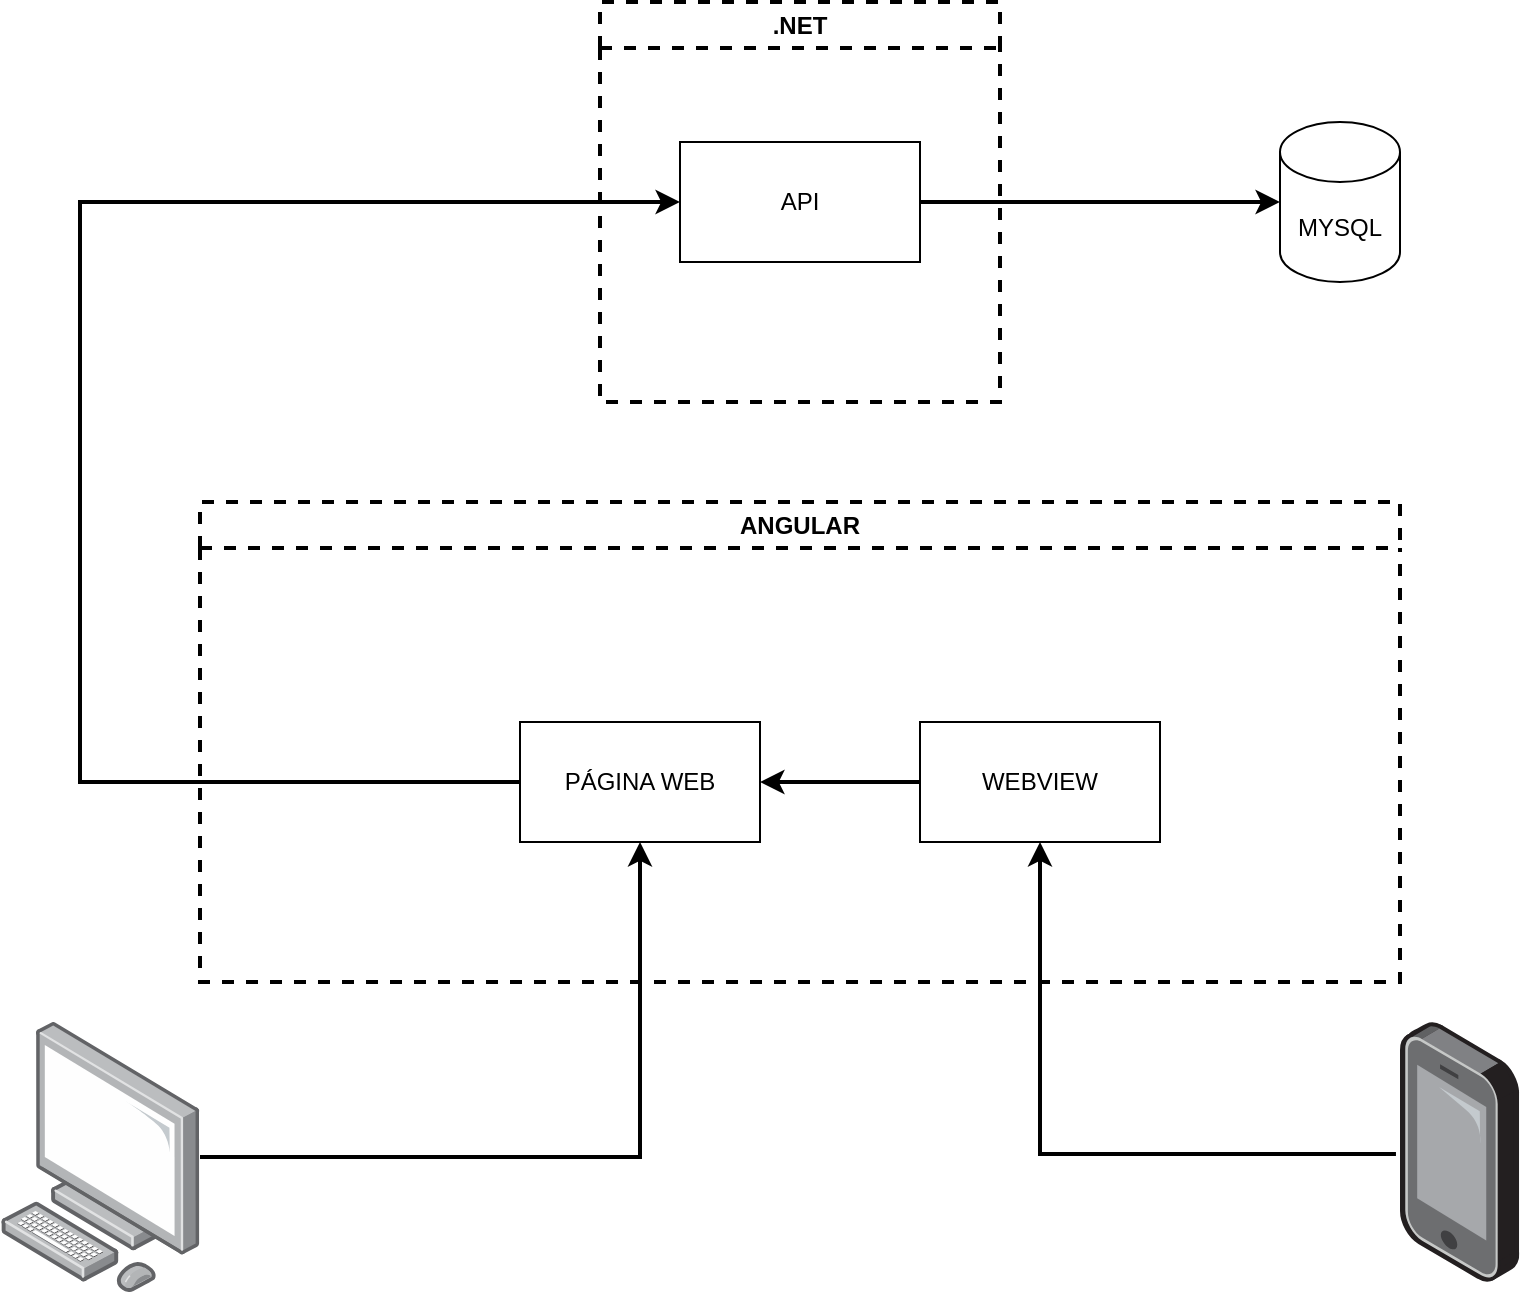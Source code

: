 <mxfile version="21.3.3" type="github">
  <diagram name="Página-1" id="a9OpOxoqKZUje1Js9BW5">
    <mxGraphModel dx="1434" dy="709" grid="1" gridSize="10" guides="1" tooltips="1" connect="1" arrows="1" fold="1" page="1" pageScale="1" pageWidth="827" pageHeight="1169" background="#ffffff" math="0" shadow="0">
      <root>
        <mxCell id="0" />
        <mxCell id="1" parent="0" />
        <mxCell id="p-eW_fPLm-qzsV2BDM_t-1" value=".NET" style="swimlane;whiteSpace=wrap;html=1;dashed=1;strokeWidth=2;" parent="1" vertex="1">
          <mxGeometry x="320" y="50" width="200" height="200" as="geometry" />
        </mxCell>
        <mxCell id="p-eW_fPLm-qzsV2BDM_t-12" value="API" style="rounded=0;whiteSpace=wrap;html=1;" parent="p-eW_fPLm-qzsV2BDM_t-1" vertex="1">
          <mxGeometry x="40" y="70" width="120" height="60" as="geometry" />
        </mxCell>
        <mxCell id="p-eW_fPLm-qzsV2BDM_t-2" value="&lt;div&gt;ANGULAR&lt;/div&gt;" style="swimlane;whiteSpace=wrap;html=1;dashed=1;strokeWidth=2;" parent="1" vertex="1">
          <mxGeometry x="120" y="300" width="600" height="240" as="geometry" />
        </mxCell>
        <mxCell id="p-eW_fPLm-qzsV2BDM_t-11" style="edgeStyle=orthogonalEdgeStyle;rounded=0;orthogonalLoop=1;jettySize=auto;html=1;exitX=0;exitY=0.5;exitDx=0;exitDy=0;entryX=1;entryY=0.5;entryDx=0;entryDy=0;strokeWidth=2;" parent="p-eW_fPLm-qzsV2BDM_t-2" source="p-eW_fPLm-qzsV2BDM_t-7" target="p-eW_fPLm-qzsV2BDM_t-10" edge="1">
          <mxGeometry relative="1" as="geometry" />
        </mxCell>
        <mxCell id="p-eW_fPLm-qzsV2BDM_t-7" value="WEBVIEW" style="rounded=0;whiteSpace=wrap;html=1;" parent="p-eW_fPLm-qzsV2BDM_t-2" vertex="1">
          <mxGeometry x="360" y="110" width="120" height="60" as="geometry" />
        </mxCell>
        <mxCell id="p-eW_fPLm-qzsV2BDM_t-10" value="PÁGINA WEB" style="rounded=0;whiteSpace=wrap;html=1;" parent="p-eW_fPLm-qzsV2BDM_t-2" vertex="1">
          <mxGeometry x="160" y="110" width="120" height="60" as="geometry" />
        </mxCell>
        <mxCell id="p-eW_fPLm-qzsV2BDM_t-9" style="edgeStyle=orthogonalEdgeStyle;rounded=0;orthogonalLoop=1;jettySize=auto;html=1;entryX=0.5;entryY=1;entryDx=0;entryDy=0;exitX=-0.034;exitY=0.508;exitDx=0;exitDy=0;exitPerimeter=0;strokeWidth=2;" parent="1" source="p-eW_fPLm-qzsV2BDM_t-5" target="p-eW_fPLm-qzsV2BDM_t-7" edge="1">
          <mxGeometry relative="1" as="geometry" />
        </mxCell>
        <mxCell id="p-eW_fPLm-qzsV2BDM_t-5" value="" style="image;points=[];aspect=fixed;html=1;align=center;shadow=0;dashed=0;image=img/lib/allied_telesis/computer_and_terminals/Smartphone.svg;" parent="1" vertex="1">
          <mxGeometry x="720" y="560" width="59.58" height="130" as="geometry" />
        </mxCell>
        <mxCell id="p-eW_fPLm-qzsV2BDM_t-15" style="edgeStyle=orthogonalEdgeStyle;rounded=0;orthogonalLoop=1;jettySize=auto;html=1;entryX=0.5;entryY=1;entryDx=0;entryDy=0;strokeWidth=2;" parent="1" source="p-eW_fPLm-qzsV2BDM_t-6" target="p-eW_fPLm-qzsV2BDM_t-10" edge="1">
          <mxGeometry relative="1" as="geometry" />
        </mxCell>
        <mxCell id="p-eW_fPLm-qzsV2BDM_t-6" value="" style="image;points=[];aspect=fixed;html=1;align=center;shadow=0;dashed=0;image=img/lib/allied_telesis/computer_and_terminals/Personal_Computer.svg;" parent="1" vertex="1">
          <mxGeometry x="20.39" y="560" width="99.61" height="135" as="geometry" />
        </mxCell>
        <mxCell id="p-eW_fPLm-qzsV2BDM_t-8" value="MYSQL" style="shape=cylinder3;whiteSpace=wrap;html=1;boundedLbl=1;backgroundOutline=1;size=15;" parent="1" vertex="1">
          <mxGeometry x="660" y="110" width="60" height="80" as="geometry" />
        </mxCell>
        <mxCell id="p-eW_fPLm-qzsV2BDM_t-13" style="edgeStyle=orthogonalEdgeStyle;rounded=0;orthogonalLoop=1;jettySize=auto;html=1;exitX=0;exitY=0.5;exitDx=0;exitDy=0;entryX=0;entryY=0.5;entryDx=0;entryDy=0;strokeWidth=2;" parent="1" source="p-eW_fPLm-qzsV2BDM_t-10" target="p-eW_fPLm-qzsV2BDM_t-12" edge="1">
          <mxGeometry relative="1" as="geometry">
            <Array as="points">
              <mxPoint x="60" y="440" />
              <mxPoint x="60" y="150" />
            </Array>
          </mxGeometry>
        </mxCell>
        <mxCell id="p-eW_fPLm-qzsV2BDM_t-14" style="edgeStyle=orthogonalEdgeStyle;rounded=0;orthogonalLoop=1;jettySize=auto;html=1;exitX=1;exitY=0.5;exitDx=0;exitDy=0;entryX=0;entryY=0.5;entryDx=0;entryDy=0;entryPerimeter=0;strokeWidth=2;" parent="1" source="p-eW_fPLm-qzsV2BDM_t-12" target="p-eW_fPLm-qzsV2BDM_t-8" edge="1">
          <mxGeometry relative="1" as="geometry" />
        </mxCell>
      </root>
    </mxGraphModel>
  </diagram>
</mxfile>
